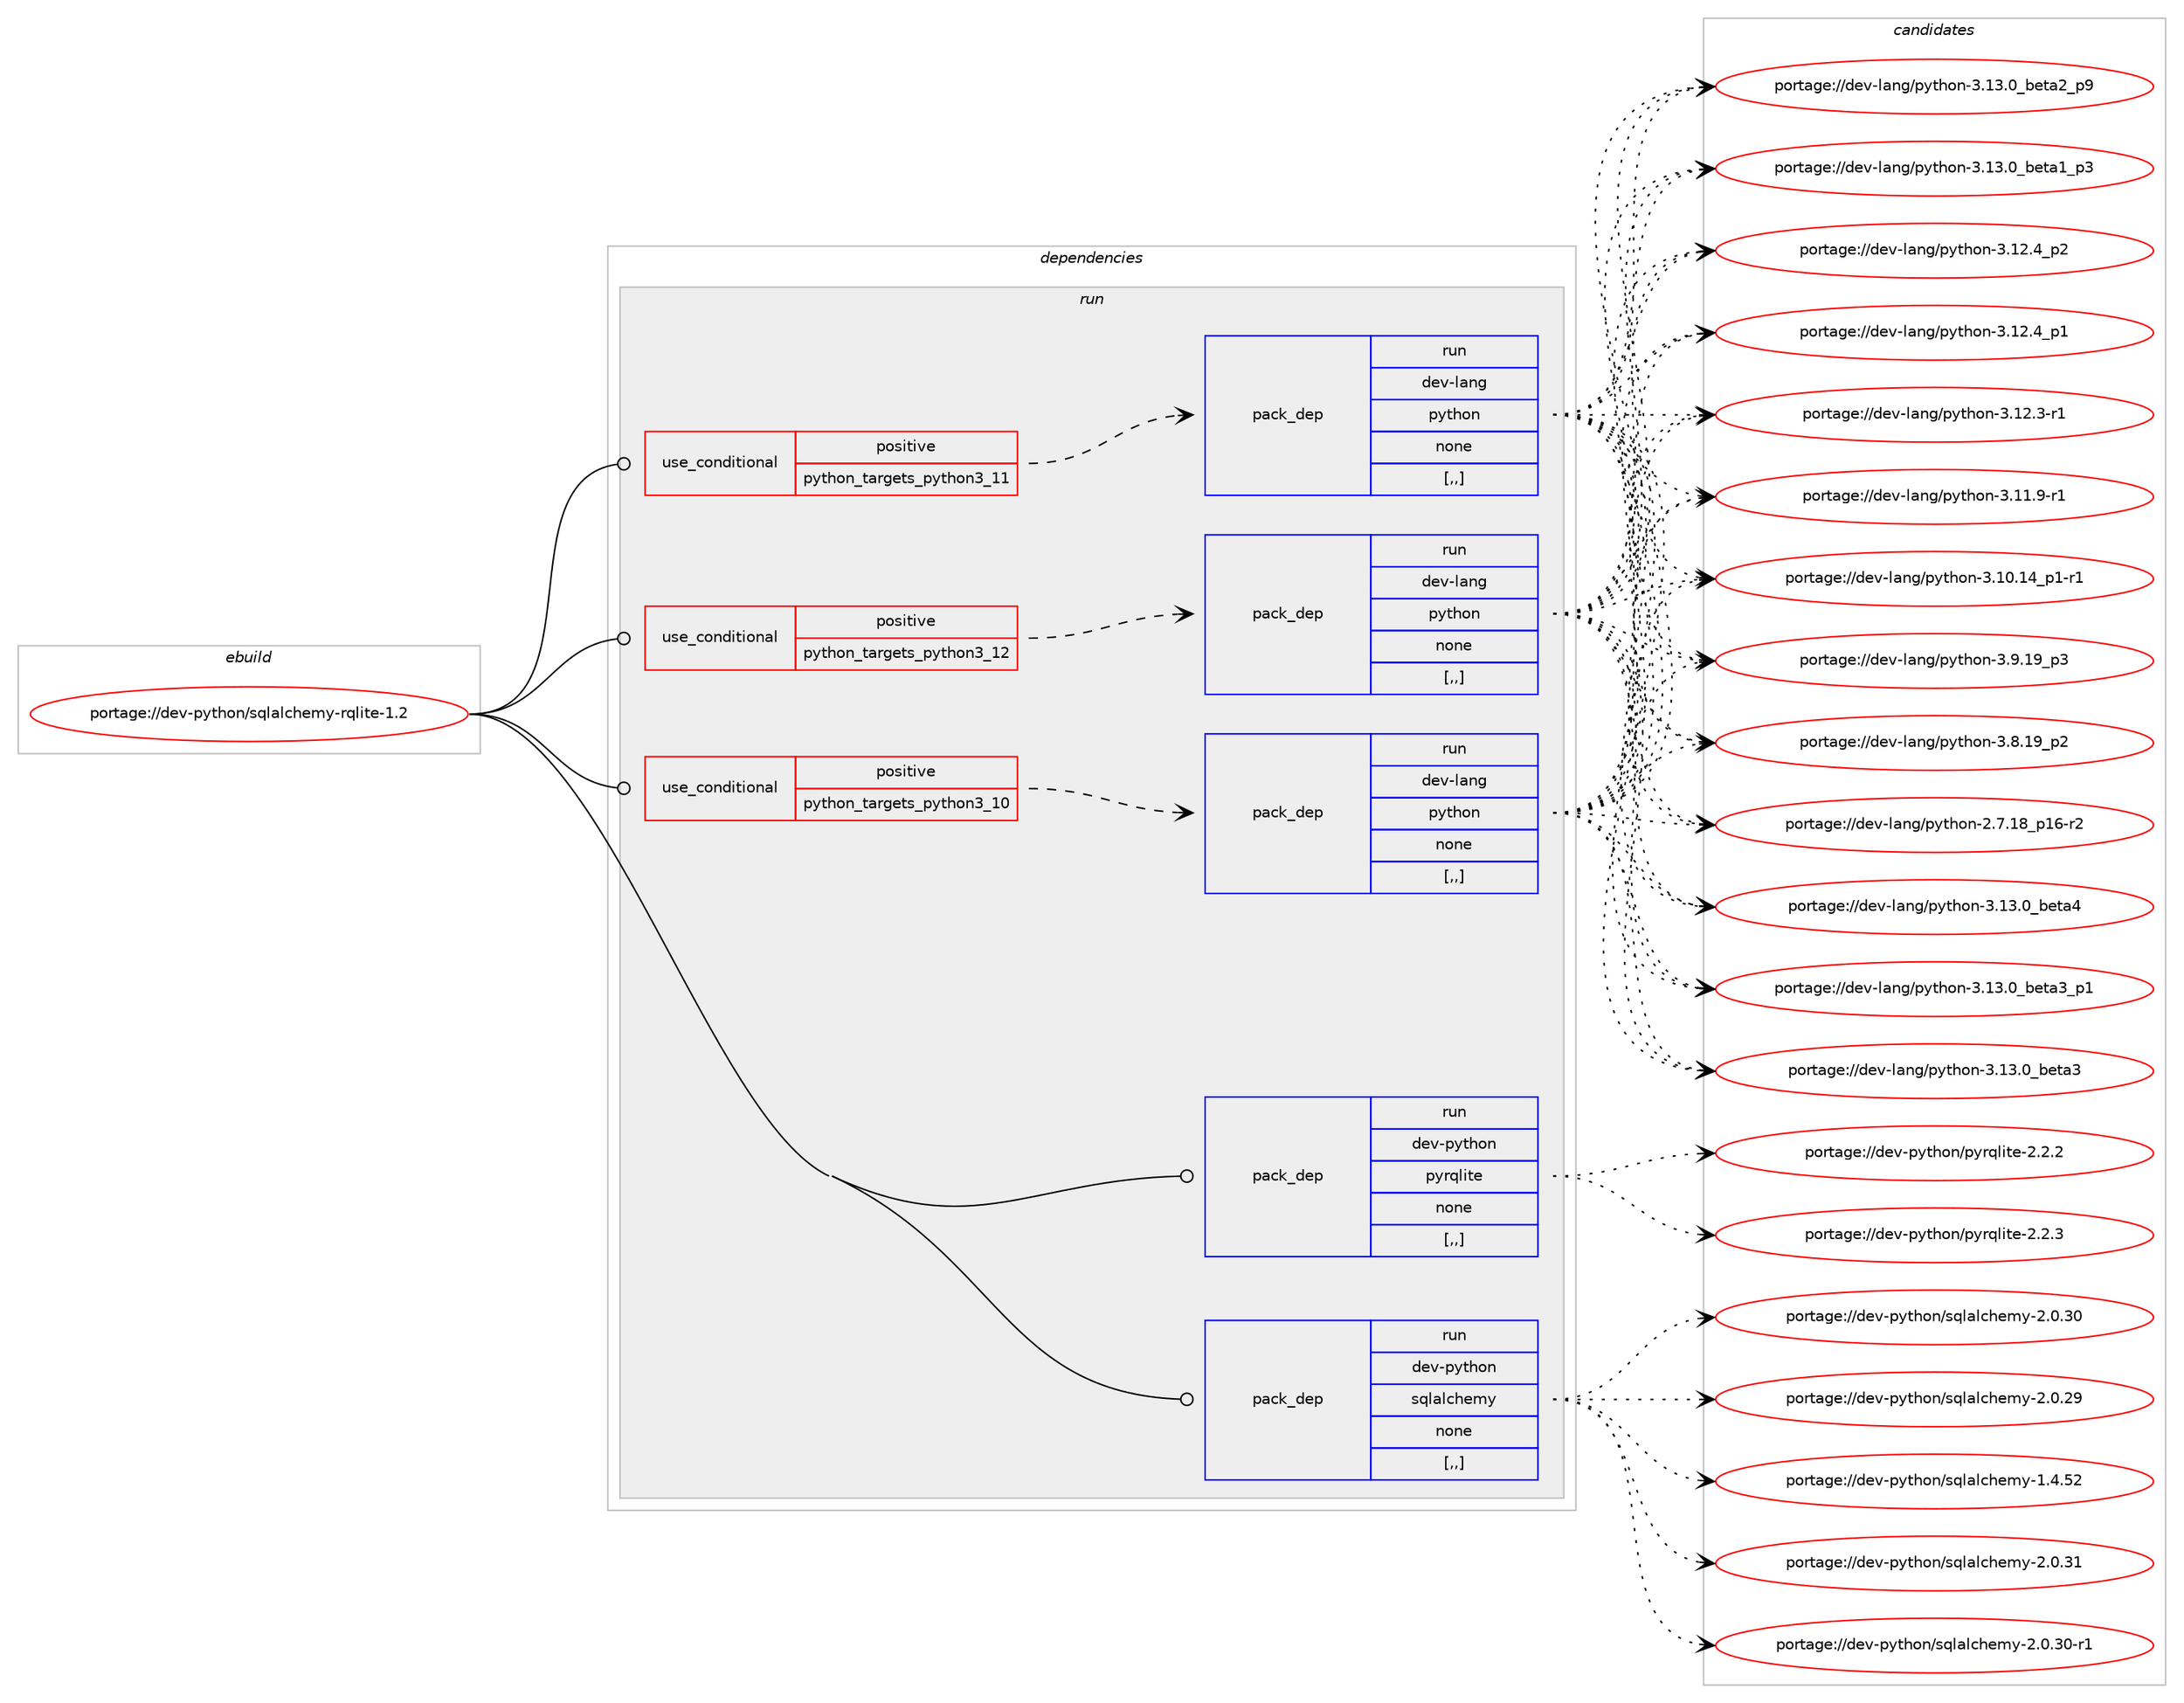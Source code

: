 digraph prolog {

# *************
# Graph options
# *************

newrank=true;
concentrate=true;
compound=true;
graph [rankdir=LR,fontname=Helvetica,fontsize=10,ranksep=1.5];#, ranksep=2.5, nodesep=0.2];
edge  [arrowhead=vee];
node  [fontname=Helvetica,fontsize=10];

# **********
# The ebuild
# **********

subgraph cluster_leftcol {
color=gray;
label=<<i>ebuild</i>>;
id [label="portage://dev-python/sqlalchemy-rqlite-1.2", color=red, width=4, href="../dev-python/sqlalchemy-rqlite-1.2.svg"];
}

# ****************
# The dependencies
# ****************

subgraph cluster_midcol {
color=gray;
label=<<i>dependencies</i>>;
subgraph cluster_compile {
fillcolor="#eeeeee";
style=filled;
label=<<i>compile</i>>;
}
subgraph cluster_compileandrun {
fillcolor="#eeeeee";
style=filled;
label=<<i>compile and run</i>>;
}
subgraph cluster_run {
fillcolor="#eeeeee";
style=filled;
label=<<i>run</i>>;
subgraph cond40125 {
dependency164888 [label=<<TABLE BORDER="0" CELLBORDER="1" CELLSPACING="0" CELLPADDING="4"><TR><TD ROWSPAN="3" CELLPADDING="10">use_conditional</TD></TR><TR><TD>positive</TD></TR><TR><TD>python_targets_python3_10</TD></TR></TABLE>>, shape=none, color=red];
subgraph pack123491 {
dependency164889 [label=<<TABLE BORDER="0" CELLBORDER="1" CELLSPACING="0" CELLPADDING="4" WIDTH="220"><TR><TD ROWSPAN="6" CELLPADDING="30">pack_dep</TD></TR><TR><TD WIDTH="110">run</TD></TR><TR><TD>dev-lang</TD></TR><TR><TD>python</TD></TR><TR><TD>none</TD></TR><TR><TD>[,,]</TD></TR></TABLE>>, shape=none, color=blue];
}
dependency164888:e -> dependency164889:w [weight=20,style="dashed",arrowhead="vee"];
}
id:e -> dependency164888:w [weight=20,style="solid",arrowhead="odot"];
subgraph cond40126 {
dependency164890 [label=<<TABLE BORDER="0" CELLBORDER="1" CELLSPACING="0" CELLPADDING="4"><TR><TD ROWSPAN="3" CELLPADDING="10">use_conditional</TD></TR><TR><TD>positive</TD></TR><TR><TD>python_targets_python3_11</TD></TR></TABLE>>, shape=none, color=red];
subgraph pack123492 {
dependency164891 [label=<<TABLE BORDER="0" CELLBORDER="1" CELLSPACING="0" CELLPADDING="4" WIDTH="220"><TR><TD ROWSPAN="6" CELLPADDING="30">pack_dep</TD></TR><TR><TD WIDTH="110">run</TD></TR><TR><TD>dev-lang</TD></TR><TR><TD>python</TD></TR><TR><TD>none</TD></TR><TR><TD>[,,]</TD></TR></TABLE>>, shape=none, color=blue];
}
dependency164890:e -> dependency164891:w [weight=20,style="dashed",arrowhead="vee"];
}
id:e -> dependency164890:w [weight=20,style="solid",arrowhead="odot"];
subgraph cond40127 {
dependency164892 [label=<<TABLE BORDER="0" CELLBORDER="1" CELLSPACING="0" CELLPADDING="4"><TR><TD ROWSPAN="3" CELLPADDING="10">use_conditional</TD></TR><TR><TD>positive</TD></TR><TR><TD>python_targets_python3_12</TD></TR></TABLE>>, shape=none, color=red];
subgraph pack123493 {
dependency164893 [label=<<TABLE BORDER="0" CELLBORDER="1" CELLSPACING="0" CELLPADDING="4" WIDTH="220"><TR><TD ROWSPAN="6" CELLPADDING="30">pack_dep</TD></TR><TR><TD WIDTH="110">run</TD></TR><TR><TD>dev-lang</TD></TR><TR><TD>python</TD></TR><TR><TD>none</TD></TR><TR><TD>[,,]</TD></TR></TABLE>>, shape=none, color=blue];
}
dependency164892:e -> dependency164893:w [weight=20,style="dashed",arrowhead="vee"];
}
id:e -> dependency164892:w [weight=20,style="solid",arrowhead="odot"];
subgraph pack123494 {
dependency164894 [label=<<TABLE BORDER="0" CELLBORDER="1" CELLSPACING="0" CELLPADDING="4" WIDTH="220"><TR><TD ROWSPAN="6" CELLPADDING="30">pack_dep</TD></TR><TR><TD WIDTH="110">run</TD></TR><TR><TD>dev-python</TD></TR><TR><TD>pyrqlite</TD></TR><TR><TD>none</TD></TR><TR><TD>[,,]</TD></TR></TABLE>>, shape=none, color=blue];
}
id:e -> dependency164894:w [weight=20,style="solid",arrowhead="odot"];
subgraph pack123495 {
dependency164895 [label=<<TABLE BORDER="0" CELLBORDER="1" CELLSPACING="0" CELLPADDING="4" WIDTH="220"><TR><TD ROWSPAN="6" CELLPADDING="30">pack_dep</TD></TR><TR><TD WIDTH="110">run</TD></TR><TR><TD>dev-python</TD></TR><TR><TD>sqlalchemy</TD></TR><TR><TD>none</TD></TR><TR><TD>[,,]</TD></TR></TABLE>>, shape=none, color=blue];
}
id:e -> dependency164895:w [weight=20,style="solid",arrowhead="odot"];
}
}

# **************
# The candidates
# **************

subgraph cluster_choices {
rank=same;
color=gray;
label=<<i>candidates</i>>;

subgraph choice123491 {
color=black;
nodesep=1;
choice1001011184510897110103471121211161041111104551464951464895981011169752 [label="portage://dev-lang/python-3.13.0_beta4", color=red, width=4,href="../dev-lang/python-3.13.0_beta4.svg"];
choice10010111845108971101034711212111610411111045514649514648959810111697519511249 [label="portage://dev-lang/python-3.13.0_beta3_p1", color=red, width=4,href="../dev-lang/python-3.13.0_beta3_p1.svg"];
choice1001011184510897110103471121211161041111104551464951464895981011169751 [label="portage://dev-lang/python-3.13.0_beta3", color=red, width=4,href="../dev-lang/python-3.13.0_beta3.svg"];
choice10010111845108971101034711212111610411111045514649514648959810111697509511257 [label="portage://dev-lang/python-3.13.0_beta2_p9", color=red, width=4,href="../dev-lang/python-3.13.0_beta2_p9.svg"];
choice10010111845108971101034711212111610411111045514649514648959810111697499511251 [label="portage://dev-lang/python-3.13.0_beta1_p3", color=red, width=4,href="../dev-lang/python-3.13.0_beta1_p3.svg"];
choice100101118451089711010347112121116104111110455146495046529511250 [label="portage://dev-lang/python-3.12.4_p2", color=red, width=4,href="../dev-lang/python-3.12.4_p2.svg"];
choice100101118451089711010347112121116104111110455146495046529511249 [label="portage://dev-lang/python-3.12.4_p1", color=red, width=4,href="../dev-lang/python-3.12.4_p1.svg"];
choice100101118451089711010347112121116104111110455146495046514511449 [label="portage://dev-lang/python-3.12.3-r1", color=red, width=4,href="../dev-lang/python-3.12.3-r1.svg"];
choice100101118451089711010347112121116104111110455146494946574511449 [label="portage://dev-lang/python-3.11.9-r1", color=red, width=4,href="../dev-lang/python-3.11.9-r1.svg"];
choice100101118451089711010347112121116104111110455146494846495295112494511449 [label="portage://dev-lang/python-3.10.14_p1-r1", color=red, width=4,href="../dev-lang/python-3.10.14_p1-r1.svg"];
choice100101118451089711010347112121116104111110455146574649579511251 [label="portage://dev-lang/python-3.9.19_p3", color=red, width=4,href="../dev-lang/python-3.9.19_p3.svg"];
choice100101118451089711010347112121116104111110455146564649579511250 [label="portage://dev-lang/python-3.8.19_p2", color=red, width=4,href="../dev-lang/python-3.8.19_p2.svg"];
choice100101118451089711010347112121116104111110455046554649569511249544511450 [label="portage://dev-lang/python-2.7.18_p16-r2", color=red, width=4,href="../dev-lang/python-2.7.18_p16-r2.svg"];
dependency164889:e -> choice1001011184510897110103471121211161041111104551464951464895981011169752:w [style=dotted,weight="100"];
dependency164889:e -> choice10010111845108971101034711212111610411111045514649514648959810111697519511249:w [style=dotted,weight="100"];
dependency164889:e -> choice1001011184510897110103471121211161041111104551464951464895981011169751:w [style=dotted,weight="100"];
dependency164889:e -> choice10010111845108971101034711212111610411111045514649514648959810111697509511257:w [style=dotted,weight="100"];
dependency164889:e -> choice10010111845108971101034711212111610411111045514649514648959810111697499511251:w [style=dotted,weight="100"];
dependency164889:e -> choice100101118451089711010347112121116104111110455146495046529511250:w [style=dotted,weight="100"];
dependency164889:e -> choice100101118451089711010347112121116104111110455146495046529511249:w [style=dotted,weight="100"];
dependency164889:e -> choice100101118451089711010347112121116104111110455146495046514511449:w [style=dotted,weight="100"];
dependency164889:e -> choice100101118451089711010347112121116104111110455146494946574511449:w [style=dotted,weight="100"];
dependency164889:e -> choice100101118451089711010347112121116104111110455146494846495295112494511449:w [style=dotted,weight="100"];
dependency164889:e -> choice100101118451089711010347112121116104111110455146574649579511251:w [style=dotted,weight="100"];
dependency164889:e -> choice100101118451089711010347112121116104111110455146564649579511250:w [style=dotted,weight="100"];
dependency164889:e -> choice100101118451089711010347112121116104111110455046554649569511249544511450:w [style=dotted,weight="100"];
}
subgraph choice123492 {
color=black;
nodesep=1;
choice1001011184510897110103471121211161041111104551464951464895981011169752 [label="portage://dev-lang/python-3.13.0_beta4", color=red, width=4,href="../dev-lang/python-3.13.0_beta4.svg"];
choice10010111845108971101034711212111610411111045514649514648959810111697519511249 [label="portage://dev-lang/python-3.13.0_beta3_p1", color=red, width=4,href="../dev-lang/python-3.13.0_beta3_p1.svg"];
choice1001011184510897110103471121211161041111104551464951464895981011169751 [label="portage://dev-lang/python-3.13.0_beta3", color=red, width=4,href="../dev-lang/python-3.13.0_beta3.svg"];
choice10010111845108971101034711212111610411111045514649514648959810111697509511257 [label="portage://dev-lang/python-3.13.0_beta2_p9", color=red, width=4,href="../dev-lang/python-3.13.0_beta2_p9.svg"];
choice10010111845108971101034711212111610411111045514649514648959810111697499511251 [label="portage://dev-lang/python-3.13.0_beta1_p3", color=red, width=4,href="../dev-lang/python-3.13.0_beta1_p3.svg"];
choice100101118451089711010347112121116104111110455146495046529511250 [label="portage://dev-lang/python-3.12.4_p2", color=red, width=4,href="../dev-lang/python-3.12.4_p2.svg"];
choice100101118451089711010347112121116104111110455146495046529511249 [label="portage://dev-lang/python-3.12.4_p1", color=red, width=4,href="../dev-lang/python-3.12.4_p1.svg"];
choice100101118451089711010347112121116104111110455146495046514511449 [label="portage://dev-lang/python-3.12.3-r1", color=red, width=4,href="../dev-lang/python-3.12.3-r1.svg"];
choice100101118451089711010347112121116104111110455146494946574511449 [label="portage://dev-lang/python-3.11.9-r1", color=red, width=4,href="../dev-lang/python-3.11.9-r1.svg"];
choice100101118451089711010347112121116104111110455146494846495295112494511449 [label="portage://dev-lang/python-3.10.14_p1-r1", color=red, width=4,href="../dev-lang/python-3.10.14_p1-r1.svg"];
choice100101118451089711010347112121116104111110455146574649579511251 [label="portage://dev-lang/python-3.9.19_p3", color=red, width=4,href="../dev-lang/python-3.9.19_p3.svg"];
choice100101118451089711010347112121116104111110455146564649579511250 [label="portage://dev-lang/python-3.8.19_p2", color=red, width=4,href="../dev-lang/python-3.8.19_p2.svg"];
choice100101118451089711010347112121116104111110455046554649569511249544511450 [label="portage://dev-lang/python-2.7.18_p16-r2", color=red, width=4,href="../dev-lang/python-2.7.18_p16-r2.svg"];
dependency164891:e -> choice1001011184510897110103471121211161041111104551464951464895981011169752:w [style=dotted,weight="100"];
dependency164891:e -> choice10010111845108971101034711212111610411111045514649514648959810111697519511249:w [style=dotted,weight="100"];
dependency164891:e -> choice1001011184510897110103471121211161041111104551464951464895981011169751:w [style=dotted,weight="100"];
dependency164891:e -> choice10010111845108971101034711212111610411111045514649514648959810111697509511257:w [style=dotted,weight="100"];
dependency164891:e -> choice10010111845108971101034711212111610411111045514649514648959810111697499511251:w [style=dotted,weight="100"];
dependency164891:e -> choice100101118451089711010347112121116104111110455146495046529511250:w [style=dotted,weight="100"];
dependency164891:e -> choice100101118451089711010347112121116104111110455146495046529511249:w [style=dotted,weight="100"];
dependency164891:e -> choice100101118451089711010347112121116104111110455146495046514511449:w [style=dotted,weight="100"];
dependency164891:e -> choice100101118451089711010347112121116104111110455146494946574511449:w [style=dotted,weight="100"];
dependency164891:e -> choice100101118451089711010347112121116104111110455146494846495295112494511449:w [style=dotted,weight="100"];
dependency164891:e -> choice100101118451089711010347112121116104111110455146574649579511251:w [style=dotted,weight="100"];
dependency164891:e -> choice100101118451089711010347112121116104111110455146564649579511250:w [style=dotted,weight="100"];
dependency164891:e -> choice100101118451089711010347112121116104111110455046554649569511249544511450:w [style=dotted,weight="100"];
}
subgraph choice123493 {
color=black;
nodesep=1;
choice1001011184510897110103471121211161041111104551464951464895981011169752 [label="portage://dev-lang/python-3.13.0_beta4", color=red, width=4,href="../dev-lang/python-3.13.0_beta4.svg"];
choice10010111845108971101034711212111610411111045514649514648959810111697519511249 [label="portage://dev-lang/python-3.13.0_beta3_p1", color=red, width=4,href="../dev-lang/python-3.13.0_beta3_p1.svg"];
choice1001011184510897110103471121211161041111104551464951464895981011169751 [label="portage://dev-lang/python-3.13.0_beta3", color=red, width=4,href="../dev-lang/python-3.13.0_beta3.svg"];
choice10010111845108971101034711212111610411111045514649514648959810111697509511257 [label="portage://dev-lang/python-3.13.0_beta2_p9", color=red, width=4,href="../dev-lang/python-3.13.0_beta2_p9.svg"];
choice10010111845108971101034711212111610411111045514649514648959810111697499511251 [label="portage://dev-lang/python-3.13.0_beta1_p3", color=red, width=4,href="../dev-lang/python-3.13.0_beta1_p3.svg"];
choice100101118451089711010347112121116104111110455146495046529511250 [label="portage://dev-lang/python-3.12.4_p2", color=red, width=4,href="../dev-lang/python-3.12.4_p2.svg"];
choice100101118451089711010347112121116104111110455146495046529511249 [label="portage://dev-lang/python-3.12.4_p1", color=red, width=4,href="../dev-lang/python-3.12.4_p1.svg"];
choice100101118451089711010347112121116104111110455146495046514511449 [label="portage://dev-lang/python-3.12.3-r1", color=red, width=4,href="../dev-lang/python-3.12.3-r1.svg"];
choice100101118451089711010347112121116104111110455146494946574511449 [label="portage://dev-lang/python-3.11.9-r1", color=red, width=4,href="../dev-lang/python-3.11.9-r1.svg"];
choice100101118451089711010347112121116104111110455146494846495295112494511449 [label="portage://dev-lang/python-3.10.14_p1-r1", color=red, width=4,href="../dev-lang/python-3.10.14_p1-r1.svg"];
choice100101118451089711010347112121116104111110455146574649579511251 [label="portage://dev-lang/python-3.9.19_p3", color=red, width=4,href="../dev-lang/python-3.9.19_p3.svg"];
choice100101118451089711010347112121116104111110455146564649579511250 [label="portage://dev-lang/python-3.8.19_p2", color=red, width=4,href="../dev-lang/python-3.8.19_p2.svg"];
choice100101118451089711010347112121116104111110455046554649569511249544511450 [label="portage://dev-lang/python-2.7.18_p16-r2", color=red, width=4,href="../dev-lang/python-2.7.18_p16-r2.svg"];
dependency164893:e -> choice1001011184510897110103471121211161041111104551464951464895981011169752:w [style=dotted,weight="100"];
dependency164893:e -> choice10010111845108971101034711212111610411111045514649514648959810111697519511249:w [style=dotted,weight="100"];
dependency164893:e -> choice1001011184510897110103471121211161041111104551464951464895981011169751:w [style=dotted,weight="100"];
dependency164893:e -> choice10010111845108971101034711212111610411111045514649514648959810111697509511257:w [style=dotted,weight="100"];
dependency164893:e -> choice10010111845108971101034711212111610411111045514649514648959810111697499511251:w [style=dotted,weight="100"];
dependency164893:e -> choice100101118451089711010347112121116104111110455146495046529511250:w [style=dotted,weight="100"];
dependency164893:e -> choice100101118451089711010347112121116104111110455146495046529511249:w [style=dotted,weight="100"];
dependency164893:e -> choice100101118451089711010347112121116104111110455146495046514511449:w [style=dotted,weight="100"];
dependency164893:e -> choice100101118451089711010347112121116104111110455146494946574511449:w [style=dotted,weight="100"];
dependency164893:e -> choice100101118451089711010347112121116104111110455146494846495295112494511449:w [style=dotted,weight="100"];
dependency164893:e -> choice100101118451089711010347112121116104111110455146574649579511251:w [style=dotted,weight="100"];
dependency164893:e -> choice100101118451089711010347112121116104111110455146564649579511250:w [style=dotted,weight="100"];
dependency164893:e -> choice100101118451089711010347112121116104111110455046554649569511249544511450:w [style=dotted,weight="100"];
}
subgraph choice123494 {
color=black;
nodesep=1;
choice1001011184511212111610411111047112121114113108105116101455046504651 [label="portage://dev-python/pyrqlite-2.2.3", color=red, width=4,href="../dev-python/pyrqlite-2.2.3.svg"];
choice1001011184511212111610411111047112121114113108105116101455046504650 [label="portage://dev-python/pyrqlite-2.2.2", color=red, width=4,href="../dev-python/pyrqlite-2.2.2.svg"];
dependency164894:e -> choice1001011184511212111610411111047112121114113108105116101455046504651:w [style=dotted,weight="100"];
dependency164894:e -> choice1001011184511212111610411111047112121114113108105116101455046504650:w [style=dotted,weight="100"];
}
subgraph choice123495 {
color=black;
nodesep=1;
choice1001011184511212111610411111047115113108971089910410110912145504648465149 [label="portage://dev-python/sqlalchemy-2.0.31", color=red, width=4,href="../dev-python/sqlalchemy-2.0.31.svg"];
choice10010111845112121116104111110471151131089710899104101109121455046484651484511449 [label="portage://dev-python/sqlalchemy-2.0.30-r1", color=red, width=4,href="../dev-python/sqlalchemy-2.0.30-r1.svg"];
choice1001011184511212111610411111047115113108971089910410110912145504648465148 [label="portage://dev-python/sqlalchemy-2.0.30", color=red, width=4,href="../dev-python/sqlalchemy-2.0.30.svg"];
choice1001011184511212111610411111047115113108971089910410110912145504648465057 [label="portage://dev-python/sqlalchemy-2.0.29", color=red, width=4,href="../dev-python/sqlalchemy-2.0.29.svg"];
choice1001011184511212111610411111047115113108971089910410110912145494652465350 [label="portage://dev-python/sqlalchemy-1.4.52", color=red, width=4,href="../dev-python/sqlalchemy-1.4.52.svg"];
dependency164895:e -> choice1001011184511212111610411111047115113108971089910410110912145504648465149:w [style=dotted,weight="100"];
dependency164895:e -> choice10010111845112121116104111110471151131089710899104101109121455046484651484511449:w [style=dotted,weight="100"];
dependency164895:e -> choice1001011184511212111610411111047115113108971089910410110912145504648465148:w [style=dotted,weight="100"];
dependency164895:e -> choice1001011184511212111610411111047115113108971089910410110912145504648465057:w [style=dotted,weight="100"];
dependency164895:e -> choice1001011184511212111610411111047115113108971089910410110912145494652465350:w [style=dotted,weight="100"];
}
}

}
